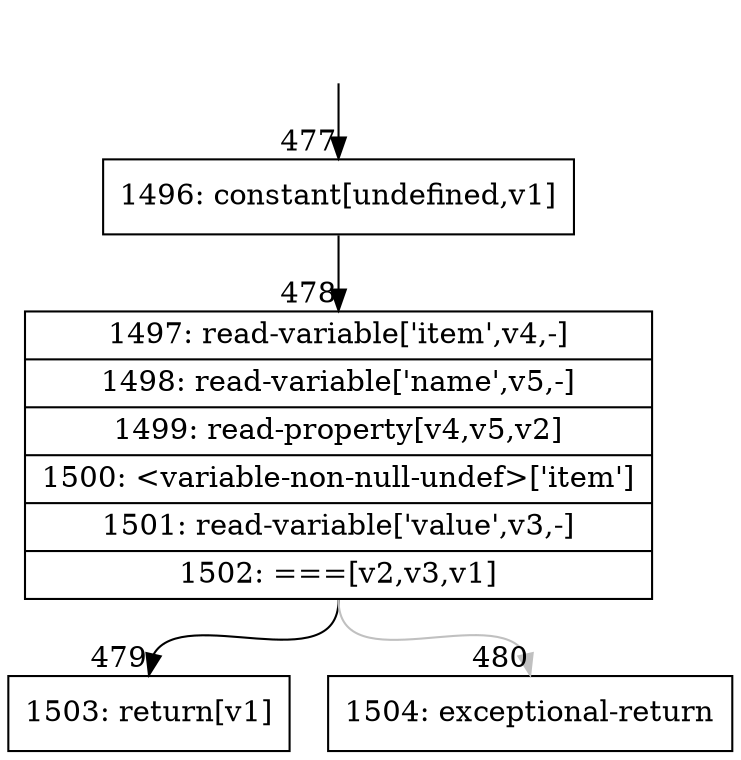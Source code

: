 digraph {
rankdir="TD"
BB_entry40[shape=none,label=""];
BB_entry40 -> BB477 [tailport=s, headport=n, headlabel="    477"]
BB477 [shape=record label="{1496: constant[undefined,v1]}" ] 
BB477 -> BB478 [tailport=s, headport=n, headlabel="      478"]
BB478 [shape=record label="{1497: read-variable['item',v4,-]|1498: read-variable['name',v5,-]|1499: read-property[v4,v5,v2]|1500: \<variable-non-null-undef\>['item']|1501: read-variable['value',v3,-]|1502: ===[v2,v3,v1]}" ] 
BB478 -> BB479 [tailport=s, headport=n, headlabel="      479"]
BB478 -> BB480 [tailport=s, headport=n, color=gray, headlabel="      480"]
BB479 [shape=record label="{1503: return[v1]}" ] 
BB480 [shape=record label="{1504: exceptional-return}" ] 
//#$~ 400
}
